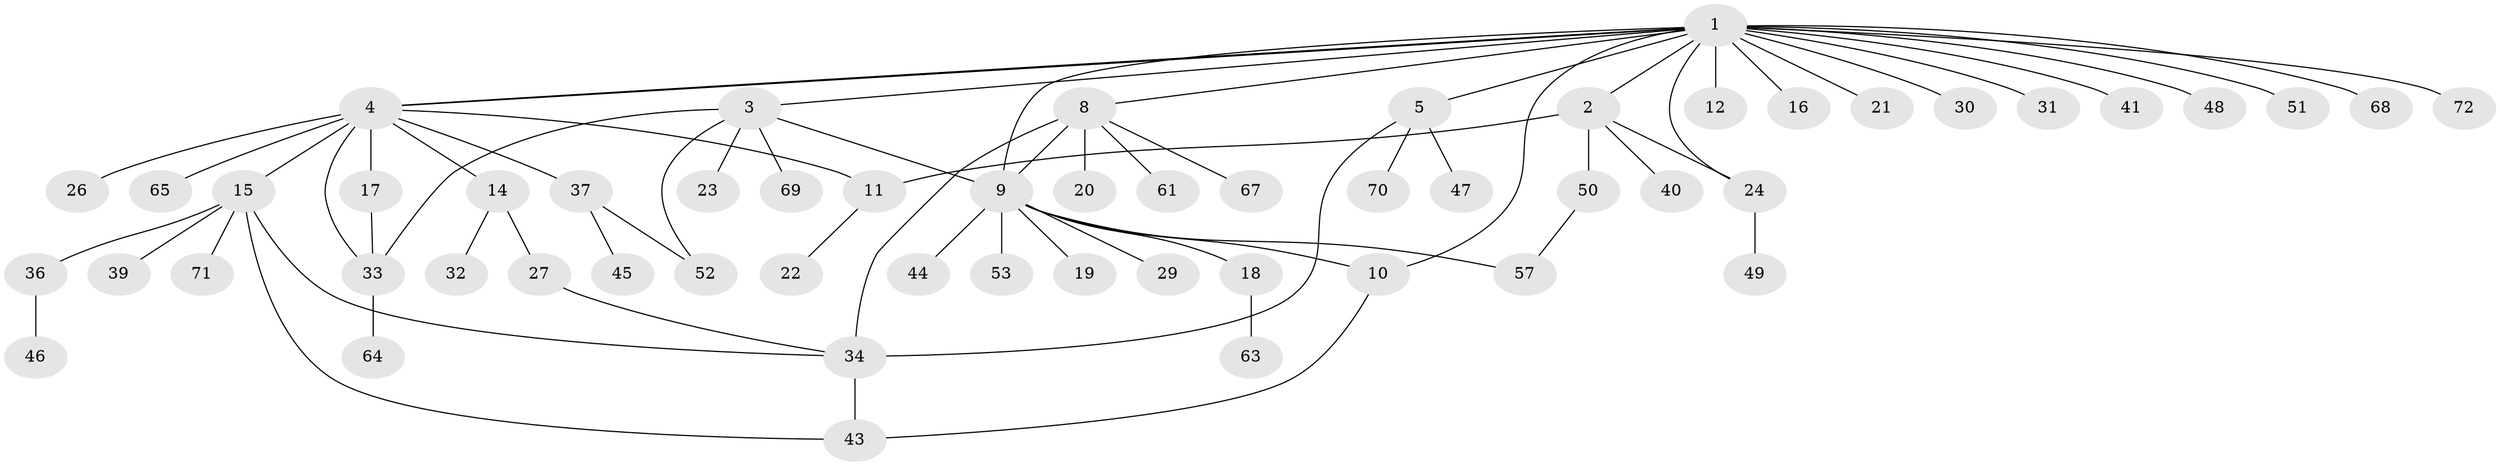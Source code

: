 // Generated by graph-tools (version 1.1) at 2025/23/03/03/25 07:23:48]
// undirected, 56 vertices, 70 edges
graph export_dot {
graph [start="1"]
  node [color=gray90,style=filled];
  1 [super="+7"];
  2 [super="+28"];
  3 [super="+35"];
  4 [super="+6"];
  5 [super="+56"];
  8 [super="+25"];
  9 [super="+13"];
  10;
  11 [super="+58"];
  12;
  14;
  15 [super="+55"];
  16;
  17;
  18;
  19;
  20 [super="+62"];
  21;
  22;
  23;
  24;
  26;
  27 [super="+54"];
  29;
  30;
  31;
  32;
  33 [super="+59"];
  34 [super="+38"];
  36;
  37 [super="+60"];
  39 [super="+42"];
  40;
  41;
  43 [super="+66"];
  44;
  45;
  46;
  47;
  48;
  49;
  50;
  51;
  52;
  53;
  57;
  61;
  63;
  64;
  65;
  67;
  68;
  69;
  70;
  71;
  72;
  1 -- 2;
  1 -- 3;
  1 -- 4;
  1 -- 4;
  1 -- 5;
  1 -- 8;
  1 -- 10;
  1 -- 12;
  1 -- 16;
  1 -- 21;
  1 -- 24;
  1 -- 30;
  1 -- 31;
  1 -- 41;
  1 -- 48;
  1 -- 51;
  1 -- 68;
  1 -- 72;
  1 -- 9;
  2 -- 11;
  2 -- 24;
  2 -- 40;
  2 -- 50;
  3 -- 23;
  3 -- 33;
  3 -- 52;
  3 -- 69;
  3 -- 9;
  4 -- 15 [weight=2];
  4 -- 37;
  4 -- 65;
  4 -- 17;
  4 -- 26;
  4 -- 11;
  4 -- 14;
  4 -- 33;
  5 -- 34;
  5 -- 47;
  5 -- 70;
  8 -- 9;
  8 -- 20;
  8 -- 61;
  8 -- 67;
  8 -- 34 [weight=2];
  9 -- 18;
  9 -- 29;
  9 -- 10;
  9 -- 44;
  9 -- 19;
  9 -- 53;
  9 -- 57;
  10 -- 43;
  11 -- 22;
  14 -- 27;
  14 -- 32;
  15 -- 34;
  15 -- 36;
  15 -- 39;
  15 -- 71;
  15 -- 43;
  17 -- 33;
  18 -- 63;
  24 -- 49;
  27 -- 34;
  33 -- 64;
  34 -- 43;
  36 -- 46;
  37 -- 45;
  37 -- 52;
  50 -- 57;
}
